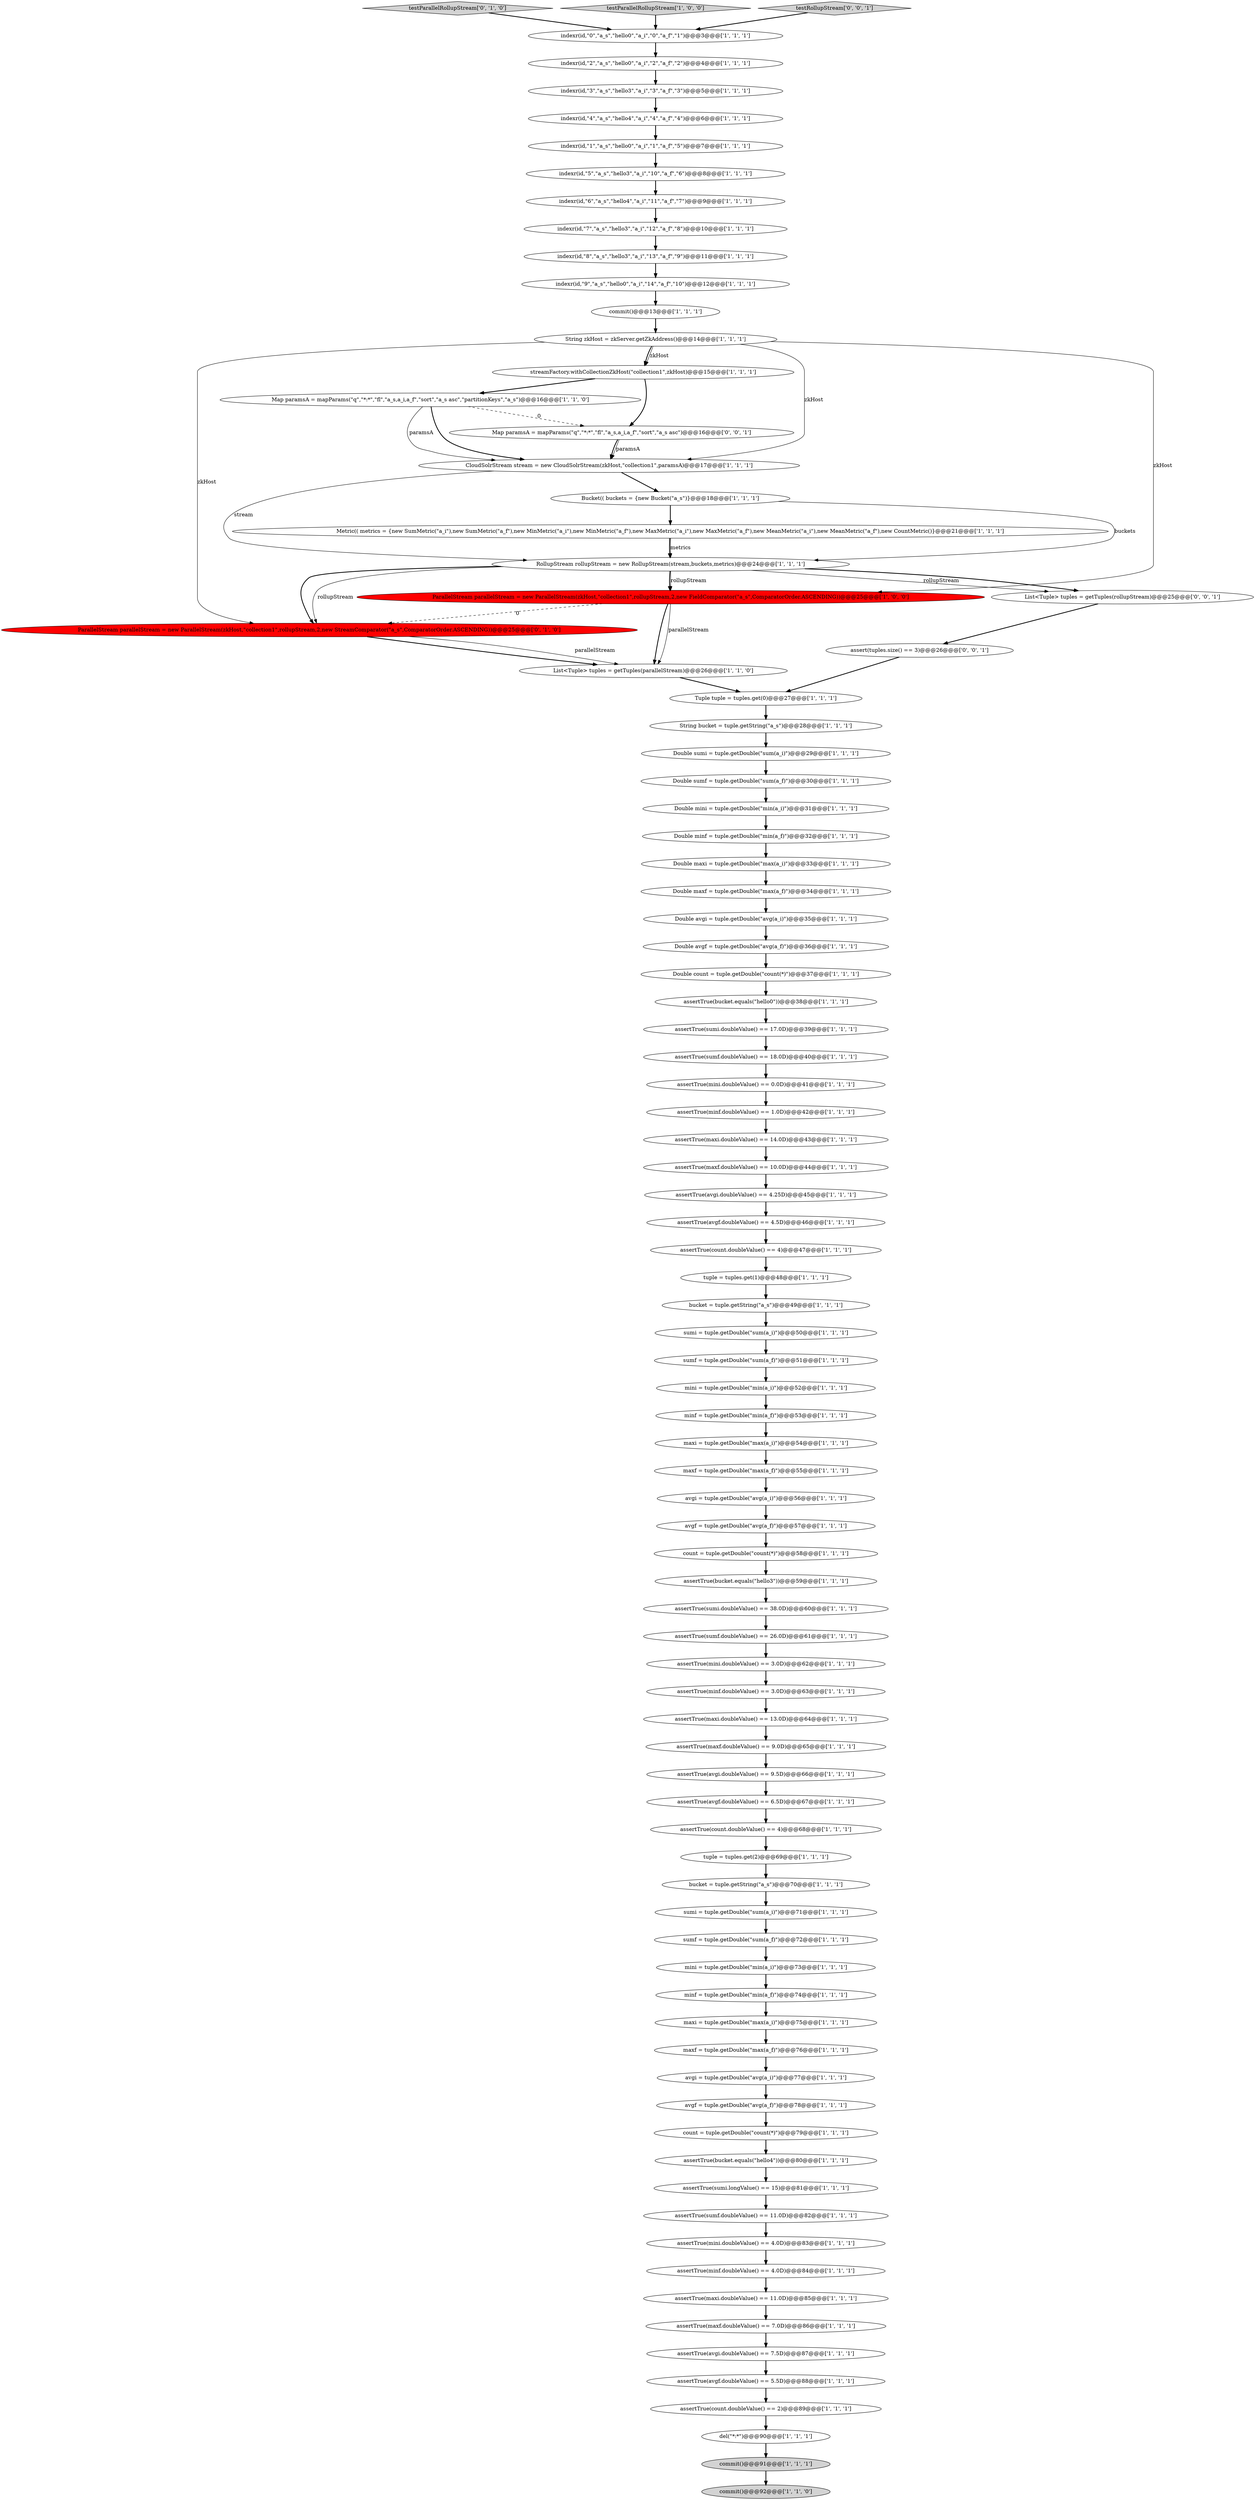 digraph {
11 [style = filled, label = "maxf = tuple.getDouble(\"max(a_f)\")@@@55@@@['1', '1', '1']", fillcolor = white, shape = ellipse image = "AAA0AAABBB1BBB"];
37 [style = filled, label = "assertTrue(sumf.doubleValue() == 11.0D)@@@82@@@['1', '1', '1']", fillcolor = white, shape = ellipse image = "AAA0AAABBB1BBB"];
65 [style = filled, label = "assertTrue(avgi.doubleValue() == 4.25D)@@@45@@@['1', '1', '1']", fillcolor = white, shape = ellipse image = "AAA0AAABBB1BBB"];
82 [style = filled, label = "Double minf = tuple.getDouble(\"min(a_f)\")@@@32@@@['1', '1', '1']", fillcolor = white, shape = ellipse image = "AAA0AAABBB1BBB"];
59 [style = filled, label = "maxf = tuple.getDouble(\"max(a_f)\")@@@76@@@['1', '1', '1']", fillcolor = white, shape = ellipse image = "AAA0AAABBB1BBB"];
61 [style = filled, label = "indexr(id,\"1\",\"a_s\",\"hello0\",\"a_i\",\"1\",\"a_f\",\"5\")@@@7@@@['1', '1', '1']", fillcolor = white, shape = ellipse image = "AAA0AAABBB1BBB"];
46 [style = filled, label = "Metric(( metrics = {new SumMetric(\"a_i\"),new SumMetric(\"a_f\"),new MinMetric(\"a_i\"),new MinMetric(\"a_f\"),new MaxMetric(\"a_i\"),new MaxMetric(\"a_f\"),new MeanMetric(\"a_i\"),new MeanMetric(\"a_f\"),new CountMetric()}@@@21@@@['1', '1', '1']", fillcolor = white, shape = ellipse image = "AAA0AAABBB1BBB"];
7 [style = filled, label = "Bucket(( buckets = {new Bucket(\"a_s\")}@@@18@@@['1', '1', '1']", fillcolor = white, shape = ellipse image = "AAA0AAABBB1BBB"];
48 [style = filled, label = "avgf = tuple.getDouble(\"avg(a_f)\")@@@78@@@['1', '1', '1']", fillcolor = white, shape = ellipse image = "AAA0AAABBB1BBB"];
63 [style = filled, label = "Double sumf = tuple.getDouble(\"sum(a_f)\")@@@30@@@['1', '1', '1']", fillcolor = white, shape = ellipse image = "AAA0AAABBB1BBB"];
42 [style = filled, label = "count = tuple.getDouble(\"count(*)\")@@@58@@@['1', '1', '1']", fillcolor = white, shape = ellipse image = "AAA0AAABBB1BBB"];
29 [style = filled, label = "Double maxf = tuple.getDouble(\"max(a_f)\")@@@34@@@['1', '1', '1']", fillcolor = white, shape = ellipse image = "AAA0AAABBB1BBB"];
39 [style = filled, label = "sumi = tuple.getDouble(\"sum(a_i)\")@@@50@@@['1', '1', '1']", fillcolor = white, shape = ellipse image = "AAA0AAABBB1BBB"];
87 [style = filled, label = "testParallelRollupStream['0', '1', '0']", fillcolor = lightgray, shape = diamond image = "AAA0AAABBB2BBB"];
0 [style = filled, label = "indexr(id,\"2\",\"a_s\",\"hello0\",\"a_i\",\"2\",\"a_f\",\"2\")@@@4@@@['1', '1', '1']", fillcolor = white, shape = ellipse image = "AAA0AAABBB1BBB"];
40 [style = filled, label = "assertTrue(count.doubleValue() == 4)@@@68@@@['1', '1', '1']", fillcolor = white, shape = ellipse image = "AAA0AAABBB1BBB"];
75 [style = filled, label = "Double avgi = tuple.getDouble(\"avg(a_i)\")@@@35@@@['1', '1', '1']", fillcolor = white, shape = ellipse image = "AAA0AAABBB1BBB"];
16 [style = filled, label = "assertTrue(sumi.doubleValue() == 17.0D)@@@39@@@['1', '1', '1']", fillcolor = white, shape = ellipse image = "AAA0AAABBB1BBB"];
51 [style = filled, label = "Double sumi = tuple.getDouble(\"sum(a_i)\")@@@29@@@['1', '1', '1']", fillcolor = white, shape = ellipse image = "AAA0AAABBB1BBB"];
35 [style = filled, label = "bucket = tuple.getString(\"a_s\")@@@70@@@['1', '1', '1']", fillcolor = white, shape = ellipse image = "AAA0AAABBB1BBB"];
77 [style = filled, label = "assertTrue(bucket.equals(\"hello3\"))@@@59@@@['1', '1', '1']", fillcolor = white, shape = ellipse image = "AAA0AAABBB1BBB"];
6 [style = filled, label = "assertTrue(sumf.doubleValue() == 26.0D)@@@61@@@['1', '1', '1']", fillcolor = white, shape = ellipse image = "AAA0AAABBB1BBB"];
14 [style = filled, label = "String bucket = tuple.getString(\"a_s\")@@@28@@@['1', '1', '1']", fillcolor = white, shape = ellipse image = "AAA0AAABBB1BBB"];
62 [style = filled, label = "streamFactory.withCollectionZkHost(\"collection1\",zkHost)@@@15@@@['1', '1', '1']", fillcolor = white, shape = ellipse image = "AAA0AAABBB1BBB"];
44 [style = filled, label = "assertTrue(mini.doubleValue() == 0.0D)@@@41@@@['1', '1', '1']", fillcolor = white, shape = ellipse image = "AAA0AAABBB1BBB"];
86 [style = filled, label = "assertTrue(maxi.doubleValue() == 14.0D)@@@43@@@['1', '1', '1']", fillcolor = white, shape = ellipse image = "AAA0AAABBB1BBB"];
19 [style = filled, label = "sumi = tuple.getDouble(\"sum(a_i)\")@@@71@@@['1', '1', '1']", fillcolor = white, shape = ellipse image = "AAA0AAABBB1BBB"];
71 [style = filled, label = "indexr(id,\"6\",\"a_s\",\"hello4\",\"a_i\",\"11\",\"a_f\",\"7\")@@@9@@@['1', '1', '1']", fillcolor = white, shape = ellipse image = "AAA0AAABBB1BBB"];
89 [style = filled, label = "assert(tuples.size() == 3)@@@26@@@['0', '0', '1']", fillcolor = white, shape = ellipse image = "AAA0AAABBB3BBB"];
3 [style = filled, label = "List<Tuple> tuples = getTuples(parallelStream)@@@26@@@['1', '1', '0']", fillcolor = white, shape = ellipse image = "AAA0AAABBB1BBB"];
13 [style = filled, label = "tuple = tuples.get(1)@@@48@@@['1', '1', '1']", fillcolor = white, shape = ellipse image = "AAA0AAABBB1BBB"];
41 [style = filled, label = "indexr(id,\"9\",\"a_s\",\"hello0\",\"a_i\",\"14\",\"a_f\",\"10\")@@@12@@@['1', '1', '1']", fillcolor = white, shape = ellipse image = "AAA0AAABBB1BBB"];
66 [style = filled, label = "assertTrue(mini.doubleValue() == 4.0D)@@@83@@@['1', '1', '1']", fillcolor = white, shape = ellipse image = "AAA0AAABBB1BBB"];
22 [style = filled, label = "assertTrue(count.doubleValue() == 4)@@@47@@@['1', '1', '1']", fillcolor = white, shape = ellipse image = "AAA0AAABBB1BBB"];
20 [style = filled, label = "CloudSolrStream stream = new CloudSolrStream(zkHost,\"collection1\",paramsA)@@@17@@@['1', '1', '1']", fillcolor = white, shape = ellipse image = "AAA0AAABBB1BBB"];
21 [style = filled, label = "del(\"*:*\")@@@90@@@['1', '1', '1']", fillcolor = white, shape = ellipse image = "AAA0AAABBB1BBB"];
64 [style = filled, label = "assertTrue(minf.doubleValue() == 1.0D)@@@42@@@['1', '1', '1']", fillcolor = white, shape = ellipse image = "AAA0AAABBB1BBB"];
15 [style = filled, label = "indexr(id,\"5\",\"a_s\",\"hello3\",\"a_i\",\"10\",\"a_f\",\"6\")@@@8@@@['1', '1', '1']", fillcolor = white, shape = ellipse image = "AAA0AAABBB1BBB"];
33 [style = filled, label = "avgi = tuple.getDouble(\"avg(a_i)\")@@@77@@@['1', '1', '1']", fillcolor = white, shape = ellipse image = "AAA0AAABBB1BBB"];
73 [style = filled, label = "assertTrue(bucket.equals(\"hello4\"))@@@80@@@['1', '1', '1']", fillcolor = white, shape = ellipse image = "AAA0AAABBB1BBB"];
68 [style = filled, label = "bucket = tuple.getString(\"a_s\")@@@49@@@['1', '1', '1']", fillcolor = white, shape = ellipse image = "AAA0AAABBB1BBB"];
38 [style = filled, label = "Tuple tuple = tuples.get(0)@@@27@@@['1', '1', '1']", fillcolor = white, shape = ellipse image = "AAA0AAABBB1BBB"];
47 [style = filled, label = "indexr(id,\"4\",\"a_s\",\"hello4\",\"a_i\",\"4\",\"a_f\",\"4\")@@@6@@@['1', '1', '1']", fillcolor = white, shape = ellipse image = "AAA0AAABBB1BBB"];
50 [style = filled, label = "indexr(id,\"7\",\"a_s\",\"hello3\",\"a_i\",\"12\",\"a_f\",\"8\")@@@10@@@['1', '1', '1']", fillcolor = white, shape = ellipse image = "AAA0AAABBB1BBB"];
56 [style = filled, label = "sumf = tuple.getDouble(\"sum(a_f)\")@@@72@@@['1', '1', '1']", fillcolor = white, shape = ellipse image = "AAA0AAABBB1BBB"];
92 [style = filled, label = "Map paramsA = mapParams(\"q\",\"*:*\",\"fl\",\"a_s,a_i,a_f\",\"sort\",\"a_s asc\")@@@16@@@['0', '0', '1']", fillcolor = white, shape = ellipse image = "AAA0AAABBB3BBB"];
52 [style = filled, label = "tuple = tuples.get(2)@@@69@@@['1', '1', '1']", fillcolor = white, shape = ellipse image = "AAA0AAABBB1BBB"];
5 [style = filled, label = "assertTrue(bucket.equals(\"hello0\"))@@@38@@@['1', '1', '1']", fillcolor = white, shape = ellipse image = "AAA0AAABBB1BBB"];
85 [style = filled, label = "assertTrue(maxi.doubleValue() == 13.0D)@@@64@@@['1', '1', '1']", fillcolor = white, shape = ellipse image = "AAA0AAABBB1BBB"];
76 [style = filled, label = "maxi = tuple.getDouble(\"max(a_i)\")@@@54@@@['1', '1', '1']", fillcolor = white, shape = ellipse image = "AAA0AAABBB1BBB"];
24 [style = filled, label = "maxi = tuple.getDouble(\"max(a_i)\")@@@75@@@['1', '1', '1']", fillcolor = white, shape = ellipse image = "AAA0AAABBB1BBB"];
79 [style = filled, label = "Double maxi = tuple.getDouble(\"max(a_i)\")@@@33@@@['1', '1', '1']", fillcolor = white, shape = ellipse image = "AAA0AAABBB1BBB"];
57 [style = filled, label = "RollupStream rollupStream = new RollupStream(stream,buckets,metrics)@@@24@@@['1', '1', '1']", fillcolor = white, shape = ellipse image = "AAA0AAABBB1BBB"];
58 [style = filled, label = "assertTrue(avgi.doubleValue() == 9.5D)@@@66@@@['1', '1', '1']", fillcolor = white, shape = ellipse image = "AAA0AAABBB1BBB"];
43 [style = filled, label = "assertTrue(sumi.doubleValue() == 38.0D)@@@60@@@['1', '1', '1']", fillcolor = white, shape = ellipse image = "AAA0AAABBB1BBB"];
70 [style = filled, label = "assertTrue(maxi.doubleValue() == 11.0D)@@@85@@@['1', '1', '1']", fillcolor = white, shape = ellipse image = "AAA0AAABBB1BBB"];
25 [style = filled, label = "commit()@@@92@@@['1', '1', '0']", fillcolor = lightgray, shape = ellipse image = "AAA0AAABBB1BBB"];
83 [style = filled, label = "assertTrue(maxf.doubleValue() == 7.0D)@@@86@@@['1', '1', '1']", fillcolor = white, shape = ellipse image = "AAA0AAABBB1BBB"];
27 [style = filled, label = "minf = tuple.getDouble(\"min(a_f)\")@@@53@@@['1', '1', '1']", fillcolor = white, shape = ellipse image = "AAA0AAABBB1BBB"];
31 [style = filled, label = "assertTrue(avgf.doubleValue() == 4.5D)@@@46@@@['1', '1', '1']", fillcolor = white, shape = ellipse image = "AAA0AAABBB1BBB"];
54 [style = filled, label = "assertTrue(sumf.doubleValue() == 18.0D)@@@40@@@['1', '1', '1']", fillcolor = white, shape = ellipse image = "AAA0AAABBB1BBB"];
72 [style = filled, label = "assertTrue(avgf.doubleValue() == 6.5D)@@@67@@@['1', '1', '1']", fillcolor = white, shape = ellipse image = "AAA0AAABBB1BBB"];
12 [style = filled, label = "Map paramsA = mapParams(\"q\",\"*:*\",\"fl\",\"a_s,a_i,a_f\",\"sort\",\"a_s asc\",\"partitionKeys\",\"a_s\")@@@16@@@['1', '1', '0']", fillcolor = white, shape = ellipse image = "AAA0AAABBB1BBB"];
8 [style = filled, label = "assertTrue(minf.doubleValue() == 3.0D)@@@63@@@['1', '1', '1']", fillcolor = white, shape = ellipse image = "AAA0AAABBB1BBB"];
17 [style = filled, label = "assertTrue(mini.doubleValue() == 3.0D)@@@62@@@['1', '1', '1']", fillcolor = white, shape = ellipse image = "AAA0AAABBB1BBB"];
45 [style = filled, label = "avgi = tuple.getDouble(\"avg(a_i)\")@@@56@@@['1', '1', '1']", fillcolor = white, shape = ellipse image = "AAA0AAABBB1BBB"];
9 [style = filled, label = "sumf = tuple.getDouble(\"sum(a_f)\")@@@51@@@['1', '1', '1']", fillcolor = white, shape = ellipse image = "AAA0AAABBB1BBB"];
81 [style = filled, label = "mini = tuple.getDouble(\"min(a_i)\")@@@52@@@['1', '1', '1']", fillcolor = white, shape = ellipse image = "AAA0AAABBB1BBB"];
1 [style = filled, label = "indexr(id,\"8\",\"a_s\",\"hello3\",\"a_i\",\"13\",\"a_f\",\"9\")@@@11@@@['1', '1', '1']", fillcolor = white, shape = ellipse image = "AAA0AAABBB1BBB"];
2 [style = filled, label = "indexr(id,\"3\",\"a_s\",\"hello3\",\"a_i\",\"3\",\"a_f\",\"3\")@@@5@@@['1', '1', '1']", fillcolor = white, shape = ellipse image = "AAA0AAABBB1BBB"];
74 [style = filled, label = "String zkHost = zkServer.getZkAddress()@@@14@@@['1', '1', '1']", fillcolor = white, shape = ellipse image = "AAA0AAABBB1BBB"];
30 [style = filled, label = "Double count = tuple.getDouble(\"count(*)\")@@@37@@@['1', '1', '1']", fillcolor = white, shape = ellipse image = "AAA0AAABBB1BBB"];
91 [style = filled, label = "List<Tuple> tuples = getTuples(rollupStream)@@@25@@@['0', '0', '1']", fillcolor = white, shape = ellipse image = "AAA0AAABBB3BBB"];
80 [style = filled, label = "testParallelRollupStream['1', '0', '0']", fillcolor = lightgray, shape = diamond image = "AAA0AAABBB1BBB"];
23 [style = filled, label = "minf = tuple.getDouble(\"min(a_f)\")@@@74@@@['1', '1', '1']", fillcolor = white, shape = ellipse image = "AAA0AAABBB1BBB"];
60 [style = filled, label = "mini = tuple.getDouble(\"min(a_i)\")@@@73@@@['1', '1', '1']", fillcolor = white, shape = ellipse image = "AAA0AAABBB1BBB"];
88 [style = filled, label = "ParallelStream parallelStream = new ParallelStream(zkHost,\"collection1\",rollupStream,2,new StreamComparator(\"a_s\",ComparatorOrder.ASCENDING))@@@25@@@['0', '1', '0']", fillcolor = red, shape = ellipse image = "AAA1AAABBB2BBB"];
18 [style = filled, label = "assertTrue(avgi.doubleValue() == 7.5D)@@@87@@@['1', '1', '1']", fillcolor = white, shape = ellipse image = "AAA0AAABBB1BBB"];
90 [style = filled, label = "testRollupStream['0', '0', '1']", fillcolor = lightgray, shape = diamond image = "AAA0AAABBB3BBB"];
28 [style = filled, label = "assertTrue(sumi.longValue() == 15)@@@81@@@['1', '1', '1']", fillcolor = white, shape = ellipse image = "AAA0AAABBB1BBB"];
36 [style = filled, label = "assertTrue(avgf.doubleValue() == 5.5D)@@@88@@@['1', '1', '1']", fillcolor = white, shape = ellipse image = "AAA0AAABBB1BBB"];
26 [style = filled, label = "indexr(id,\"0\",\"a_s\",\"hello0\",\"a_i\",\"0\",\"a_f\",\"1\")@@@3@@@['1', '1', '1']", fillcolor = white, shape = ellipse image = "AAA0AAABBB1BBB"];
10 [style = filled, label = "Double avgf = tuple.getDouble(\"avg(a_f)\")@@@36@@@['1', '1', '1']", fillcolor = white, shape = ellipse image = "AAA0AAABBB1BBB"];
69 [style = filled, label = "Double mini = tuple.getDouble(\"min(a_i)\")@@@31@@@['1', '1', '1']", fillcolor = white, shape = ellipse image = "AAA0AAABBB1BBB"];
84 [style = filled, label = "commit()@@@91@@@['1', '1', '1']", fillcolor = lightgray, shape = ellipse image = "AAA0AAABBB1BBB"];
49 [style = filled, label = "count = tuple.getDouble(\"count(*)\")@@@79@@@['1', '1', '1']", fillcolor = white, shape = ellipse image = "AAA0AAABBB1BBB"];
53 [style = filled, label = "assertTrue(minf.doubleValue() == 4.0D)@@@84@@@['1', '1', '1']", fillcolor = white, shape = ellipse image = "AAA0AAABBB1BBB"];
32 [style = filled, label = "assertTrue(maxf.doubleValue() == 9.0D)@@@65@@@['1', '1', '1']", fillcolor = white, shape = ellipse image = "AAA0AAABBB1BBB"];
67 [style = filled, label = "assertTrue(count.doubleValue() == 2)@@@89@@@['1', '1', '1']", fillcolor = white, shape = ellipse image = "AAA0AAABBB1BBB"];
34 [style = filled, label = "commit()@@@13@@@['1', '1', '1']", fillcolor = white, shape = ellipse image = "AAA0AAABBB1BBB"];
4 [style = filled, label = "assertTrue(maxf.doubleValue() == 10.0D)@@@44@@@['1', '1', '1']", fillcolor = white, shape = ellipse image = "AAA0AAABBB1BBB"];
55 [style = filled, label = "avgf = tuple.getDouble(\"avg(a_f)\")@@@57@@@['1', '1', '1']", fillcolor = white, shape = ellipse image = "AAA0AAABBB1BBB"];
78 [style = filled, label = "ParallelStream parallelStream = new ParallelStream(zkHost,\"collection1\",rollupStream,2,new FieldComparator(\"a_s\",ComparatorOrder.ASCENDING))@@@25@@@['1', '0', '0']", fillcolor = red, shape = ellipse image = "AAA1AAABBB1BBB"];
86->4 [style = bold, label=""];
84->25 [style = bold, label=""];
39->9 [style = bold, label=""];
57->91 [style = solid, label="rollupStream"];
89->38 [style = bold, label=""];
7->57 [style = solid, label="buckets"];
64->86 [style = bold, label=""];
3->38 [style = bold, label=""];
69->82 [style = bold, label=""];
88->3 [style = bold, label=""];
21->84 [style = bold, label=""];
76->11 [style = bold, label=""];
57->78 [style = bold, label=""];
33->48 [style = bold, label=""];
15->71 [style = bold, label=""];
13->68 [style = bold, label=""];
36->67 [style = bold, label=""];
27->76 [style = bold, label=""];
62->92 [style = bold, label=""];
42->77 [style = bold, label=""];
75->10 [style = bold, label=""];
22->13 [style = bold, label=""];
60->23 [style = bold, label=""];
52->35 [style = bold, label=""];
70->83 [style = bold, label=""];
79->29 [style = bold, label=""];
90->26 [style = bold, label=""];
24->59 [style = bold, label=""];
48->49 [style = bold, label=""];
28->37 [style = bold, label=""];
1->41 [style = bold, label=""];
68->39 [style = bold, label=""];
7->46 [style = bold, label=""];
40->52 [style = bold, label=""];
74->20 [style = solid, label="zkHost"];
12->20 [style = solid, label="paramsA"];
63->69 [style = bold, label=""];
4->65 [style = bold, label=""];
34->74 [style = bold, label=""];
19->56 [style = bold, label=""];
49->73 [style = bold, label=""];
57->78 [style = solid, label="rollupStream"];
26->0 [style = bold, label=""];
54->44 [style = bold, label=""];
32->58 [style = bold, label=""];
78->3 [style = bold, label=""];
92->20 [style = solid, label="paramsA"];
20->7 [style = bold, label=""];
51->63 [style = bold, label=""];
6->17 [style = bold, label=""];
17->8 [style = bold, label=""];
83->18 [style = bold, label=""];
81->27 [style = bold, label=""];
74->62 [style = solid, label="zkHost"];
91->89 [style = bold, label=""];
45->55 [style = bold, label=""];
77->43 [style = bold, label=""];
65->31 [style = bold, label=""];
56->60 [style = bold, label=""];
47->61 [style = bold, label=""];
12->20 [style = bold, label=""];
12->92 [style = dashed, label="0"];
80->26 [style = bold, label=""];
72->40 [style = bold, label=""];
55->42 [style = bold, label=""];
37->66 [style = bold, label=""];
16->54 [style = bold, label=""];
5->16 [style = bold, label=""];
46->57 [style = solid, label="metrics"];
92->20 [style = bold, label=""];
58->72 [style = bold, label=""];
57->88 [style = bold, label=""];
74->62 [style = bold, label=""];
30->5 [style = bold, label=""];
20->57 [style = solid, label="stream"];
57->88 [style = solid, label="rollupStream"];
59->33 [style = bold, label=""];
74->88 [style = solid, label="zkHost"];
46->57 [style = bold, label=""];
2->47 [style = bold, label=""];
41->34 [style = bold, label=""];
10->30 [style = bold, label=""];
57->91 [style = bold, label=""];
29->75 [style = bold, label=""];
31->22 [style = bold, label=""];
66->53 [style = bold, label=""];
0->2 [style = bold, label=""];
35->19 [style = bold, label=""];
11->45 [style = bold, label=""];
14->51 [style = bold, label=""];
8->85 [style = bold, label=""];
18->36 [style = bold, label=""];
78->88 [style = dashed, label="0"];
87->26 [style = bold, label=""];
73->28 [style = bold, label=""];
67->21 [style = bold, label=""];
43->6 [style = bold, label=""];
88->3 [style = solid, label="parallelStream"];
38->14 [style = bold, label=""];
23->24 [style = bold, label=""];
62->12 [style = bold, label=""];
71->50 [style = bold, label=""];
50->1 [style = bold, label=""];
61->15 [style = bold, label=""];
53->70 [style = bold, label=""];
82->79 [style = bold, label=""];
9->81 [style = bold, label=""];
78->3 [style = solid, label="parallelStream"];
85->32 [style = bold, label=""];
44->64 [style = bold, label=""];
74->78 [style = solid, label="zkHost"];
}
